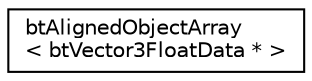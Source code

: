 digraph "Graphical Class Hierarchy"
{
  edge [fontname="Helvetica",fontsize="10",labelfontname="Helvetica",labelfontsize="10"];
  node [fontname="Helvetica",fontsize="10",shape=record];
  rankdir="LR";
  Node1 [label="btAlignedObjectArray\l\< btVector3FloatData * \>",height=0.2,width=0.4,color="black", fillcolor="white", style="filled",URL="$classbt_aligned_object_array.html"];
}
